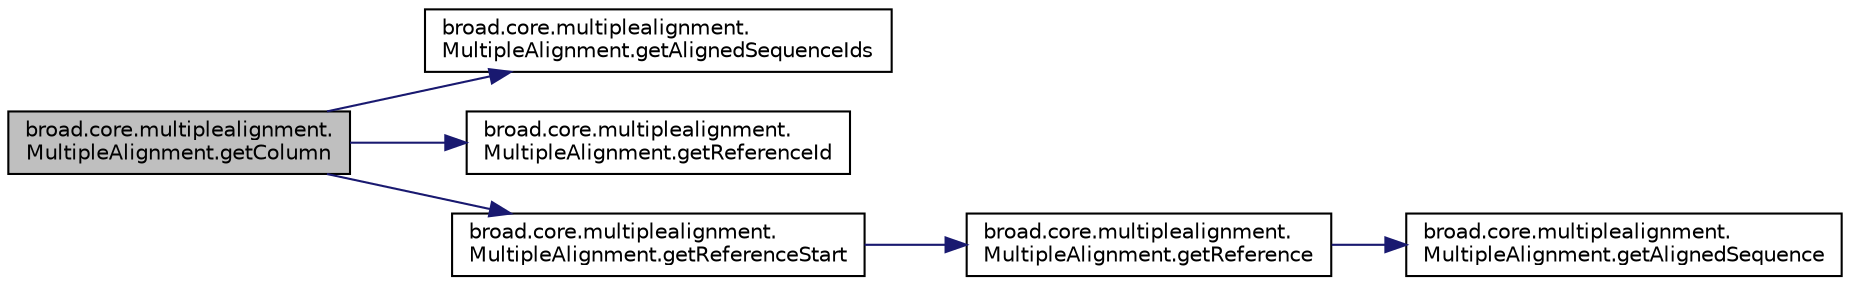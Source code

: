 digraph "broad.core.multiplealignment.MultipleAlignment.getColumn"
{
  edge [fontname="Helvetica",fontsize="10",labelfontname="Helvetica",labelfontsize="10"];
  node [fontname="Helvetica",fontsize="10",shape=record];
  rankdir="LR";
  Node1 [label="broad.core.multiplealignment.\lMultipleAlignment.getColumn",height=0.2,width=0.4,color="black", fillcolor="grey75", style="filled" fontcolor="black"];
  Node1 -> Node2 [color="midnightblue",fontsize="10",style="solid",fontname="Helvetica"];
  Node2 [label="broad.core.multiplealignment.\lMultipleAlignment.getAlignedSequenceIds",height=0.2,width=0.4,color="black", fillcolor="white", style="filled",URL="$classbroad_1_1core_1_1multiplealignment_1_1_multiple_alignment.html#a23b43077f9943897e9389ddc4f403d81"];
  Node1 -> Node3 [color="midnightblue",fontsize="10",style="solid",fontname="Helvetica"];
  Node3 [label="broad.core.multiplealignment.\lMultipleAlignment.getReferenceId",height=0.2,width=0.4,color="black", fillcolor="white", style="filled",URL="$classbroad_1_1core_1_1multiplealignment_1_1_multiple_alignment.html#aae72327f5ed0497dd4c97e6a40c85b6a"];
  Node1 -> Node4 [color="midnightblue",fontsize="10",style="solid",fontname="Helvetica"];
  Node4 [label="broad.core.multiplealignment.\lMultipleAlignment.getReferenceStart",height=0.2,width=0.4,color="black", fillcolor="white", style="filled",URL="$classbroad_1_1core_1_1multiplealignment_1_1_multiple_alignment.html#aaff6f54d392c84a823118338da1aca1c"];
  Node4 -> Node5 [color="midnightblue",fontsize="10",style="solid",fontname="Helvetica"];
  Node5 [label="broad.core.multiplealignment.\lMultipleAlignment.getReference",height=0.2,width=0.4,color="black", fillcolor="white", style="filled",URL="$classbroad_1_1core_1_1multiplealignment_1_1_multiple_alignment.html#a56143bbb7c10c52fe379caf646baf3ec"];
  Node5 -> Node6 [color="midnightblue",fontsize="10",style="solid",fontname="Helvetica"];
  Node6 [label="broad.core.multiplealignment.\lMultipleAlignment.getAlignedSequence",height=0.2,width=0.4,color="black", fillcolor="white", style="filled",URL="$classbroad_1_1core_1_1multiplealignment_1_1_multiple_alignment.html#a26518e06adc60b6632eda3cf6d5626be"];
}
